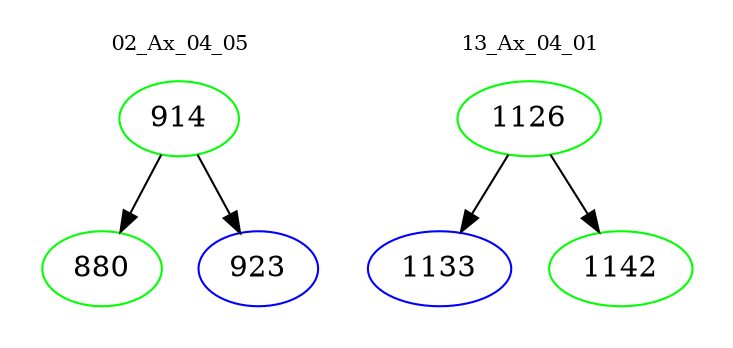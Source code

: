digraph{
subgraph cluster_0 {
color = white
label = "02_Ax_04_05";
fontsize=10;
T0_914 [label="914", color="green"]
T0_914 -> T0_880 [color="black"]
T0_880 [label="880", color="green"]
T0_914 -> T0_923 [color="black"]
T0_923 [label="923", color="blue"]
}
subgraph cluster_1 {
color = white
label = "13_Ax_04_01";
fontsize=10;
T1_1126 [label="1126", color="green"]
T1_1126 -> T1_1133 [color="black"]
T1_1133 [label="1133", color="blue"]
T1_1126 -> T1_1142 [color="black"]
T1_1142 [label="1142", color="green"]
}
}
